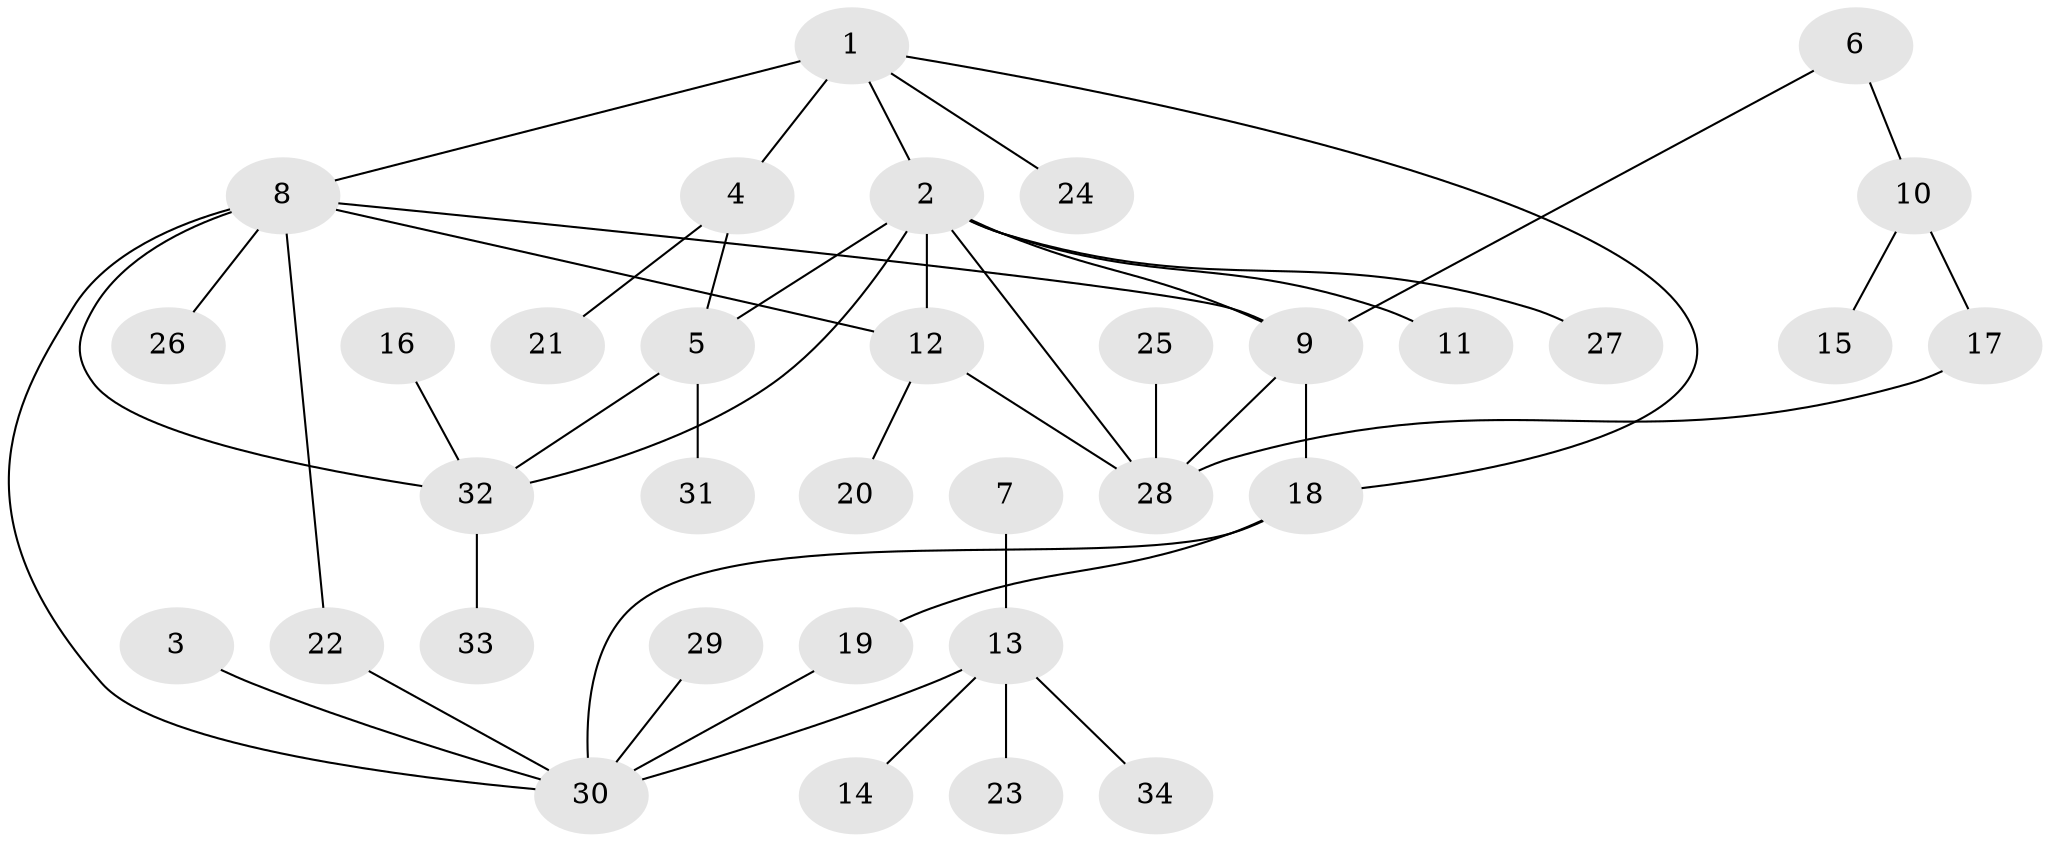 // original degree distribution, {5: 0.07352941176470588, 7: 0.029411764705882353, 6: 0.04411764705882353, 2: 0.22058823529411764, 8: 0.029411764705882353, 4: 0.029411764705882353, 9: 0.014705882352941176, 1: 0.5147058823529411, 3: 0.04411764705882353}
// Generated by graph-tools (version 1.1) at 2025/37/03/04/25 23:37:37]
// undirected, 34 vertices, 45 edges
graph export_dot {
  node [color=gray90,style=filled];
  1;
  2;
  3;
  4;
  5;
  6;
  7;
  8;
  9;
  10;
  11;
  12;
  13;
  14;
  15;
  16;
  17;
  18;
  19;
  20;
  21;
  22;
  23;
  24;
  25;
  26;
  27;
  28;
  29;
  30;
  31;
  32;
  33;
  34;
  1 -- 2 [weight=1.0];
  1 -- 4 [weight=2.0];
  1 -- 8 [weight=1.0];
  1 -- 18 [weight=1.0];
  1 -- 24 [weight=1.0];
  2 -- 5 [weight=1.0];
  2 -- 9 [weight=1.0];
  2 -- 11 [weight=1.0];
  2 -- 12 [weight=1.0];
  2 -- 27 [weight=1.0];
  2 -- 28 [weight=1.0];
  2 -- 32 [weight=1.0];
  3 -- 30 [weight=1.0];
  4 -- 5 [weight=1.0];
  4 -- 21 [weight=1.0];
  5 -- 31 [weight=1.0];
  5 -- 32 [weight=1.0];
  6 -- 9 [weight=1.0];
  6 -- 10 [weight=1.0];
  7 -- 13 [weight=1.0];
  8 -- 9 [weight=1.0];
  8 -- 12 [weight=1.0];
  8 -- 22 [weight=1.0];
  8 -- 26 [weight=1.0];
  8 -- 30 [weight=1.0];
  8 -- 32 [weight=1.0];
  9 -- 18 [weight=2.0];
  9 -- 28 [weight=2.0];
  10 -- 15 [weight=1.0];
  10 -- 17 [weight=1.0];
  12 -- 20 [weight=1.0];
  12 -- 28 [weight=1.0];
  13 -- 14 [weight=1.0];
  13 -- 23 [weight=1.0];
  13 -- 30 [weight=1.0];
  13 -- 34 [weight=1.0];
  16 -- 32 [weight=1.0];
  17 -- 28 [weight=1.0];
  18 -- 19 [weight=1.0];
  18 -- 30 [weight=1.0];
  19 -- 30 [weight=1.0];
  22 -- 30 [weight=1.0];
  25 -- 28 [weight=1.0];
  29 -- 30 [weight=1.0];
  32 -- 33 [weight=1.0];
}
